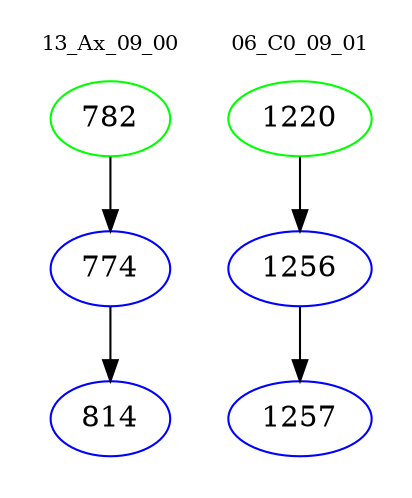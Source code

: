 digraph{
subgraph cluster_0 {
color = white
label = "13_Ax_09_00";
fontsize=10;
T0_782 [label="782", color="green"]
T0_782 -> T0_774 [color="black"]
T0_774 [label="774", color="blue"]
T0_774 -> T0_814 [color="black"]
T0_814 [label="814", color="blue"]
}
subgraph cluster_1 {
color = white
label = "06_C0_09_01";
fontsize=10;
T1_1220 [label="1220", color="green"]
T1_1220 -> T1_1256 [color="black"]
T1_1256 [label="1256", color="blue"]
T1_1256 -> T1_1257 [color="black"]
T1_1257 [label="1257", color="blue"]
}
}
